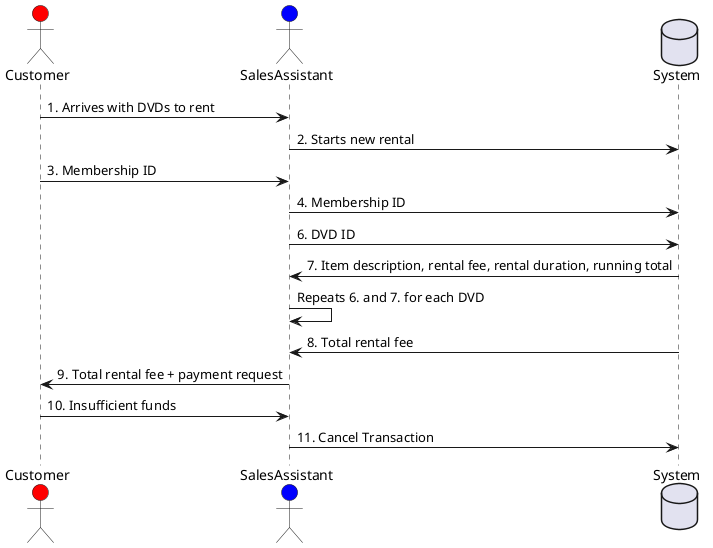 @startuml
actor Customer #red
actor SalesAssistant #blue
database System
Customer -> SalesAssistant : 1. Arrives with DVDs to rent
SalesAssistant -> System : 2. Starts new rental
Customer -> SalesAssistant : 3. Membership ID
SalesAssistant -> System : 4. Membership ID
SalesAssistant -> System : 6. DVD ID
System -> SalesAssistant : 7. Item description, rental fee, rental duration, running total
SalesAssistant -> SalesAssistant : Repeats 6. and 7. for each DVD
System -> SalesAssistant : 8. Total rental fee
SalesAssistant -> Customer : 9. Total rental fee + payment request
Customer -> SalesAssistant : 10. Insufficient funds
SalesAssistant -> System : 11. Cancel Transaction
@enduml